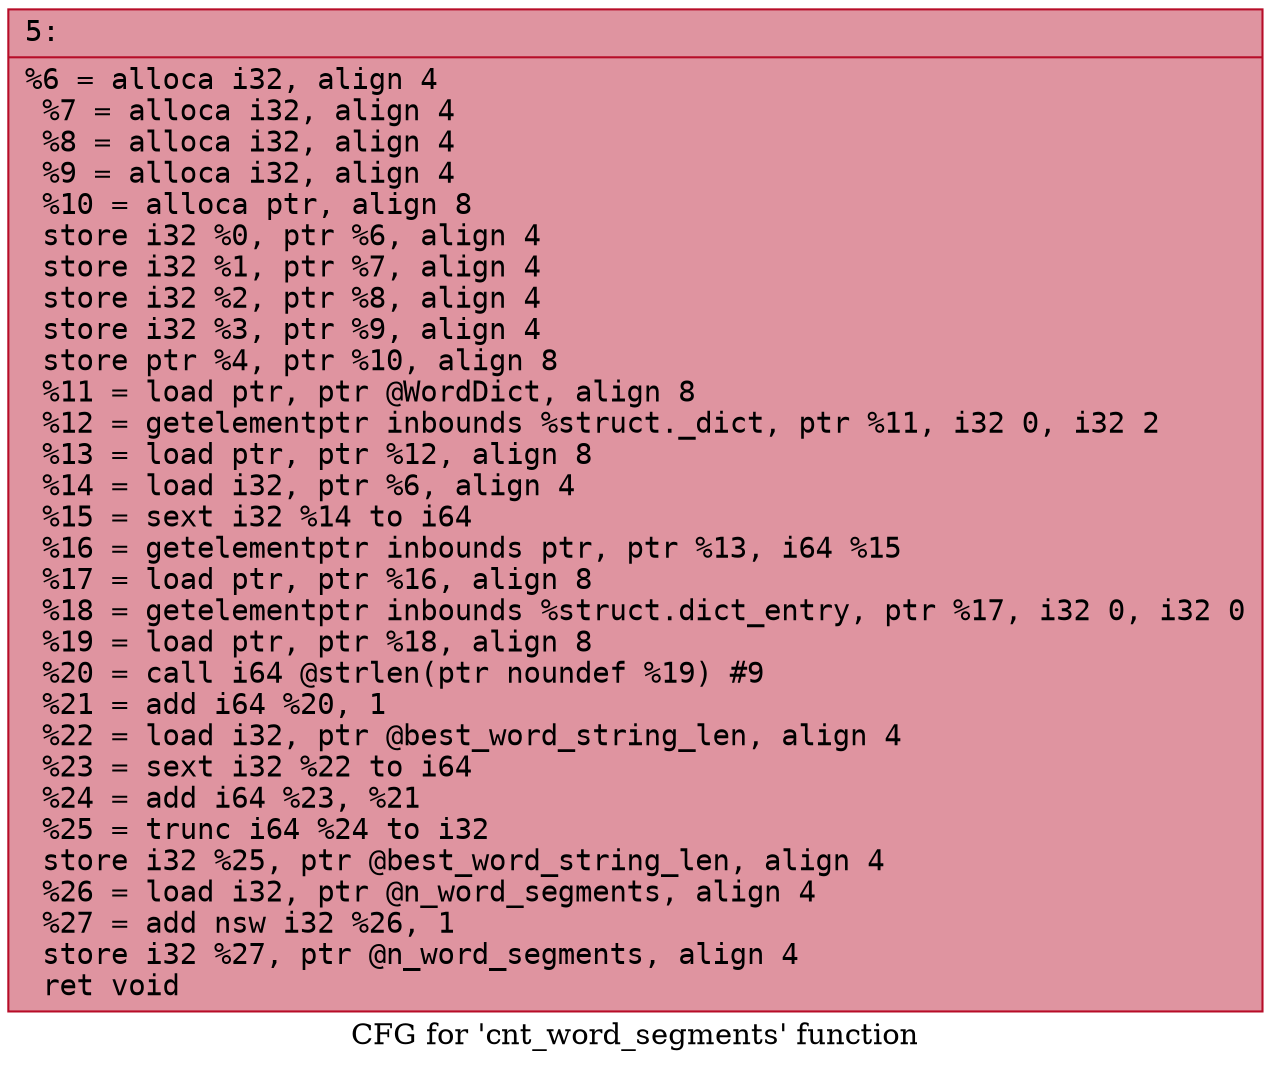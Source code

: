 digraph "CFG for 'cnt_word_segments' function" {
	label="CFG for 'cnt_word_segments' function";

	Node0x600000d3d090 [shape=record,color="#b70d28ff", style=filled, fillcolor="#b70d2870" fontname="Courier",label="{5:\l|  %6 = alloca i32, align 4\l  %7 = alloca i32, align 4\l  %8 = alloca i32, align 4\l  %9 = alloca i32, align 4\l  %10 = alloca ptr, align 8\l  store i32 %0, ptr %6, align 4\l  store i32 %1, ptr %7, align 4\l  store i32 %2, ptr %8, align 4\l  store i32 %3, ptr %9, align 4\l  store ptr %4, ptr %10, align 8\l  %11 = load ptr, ptr @WordDict, align 8\l  %12 = getelementptr inbounds %struct._dict, ptr %11, i32 0, i32 2\l  %13 = load ptr, ptr %12, align 8\l  %14 = load i32, ptr %6, align 4\l  %15 = sext i32 %14 to i64\l  %16 = getelementptr inbounds ptr, ptr %13, i64 %15\l  %17 = load ptr, ptr %16, align 8\l  %18 = getelementptr inbounds %struct.dict_entry, ptr %17, i32 0, i32 0\l  %19 = load ptr, ptr %18, align 8\l  %20 = call i64 @strlen(ptr noundef %19) #9\l  %21 = add i64 %20, 1\l  %22 = load i32, ptr @best_word_string_len, align 4\l  %23 = sext i32 %22 to i64\l  %24 = add i64 %23, %21\l  %25 = trunc i64 %24 to i32\l  store i32 %25, ptr @best_word_string_len, align 4\l  %26 = load i32, ptr @n_word_segments, align 4\l  %27 = add nsw i32 %26, 1\l  store i32 %27, ptr @n_word_segments, align 4\l  ret void\l}"];
}
